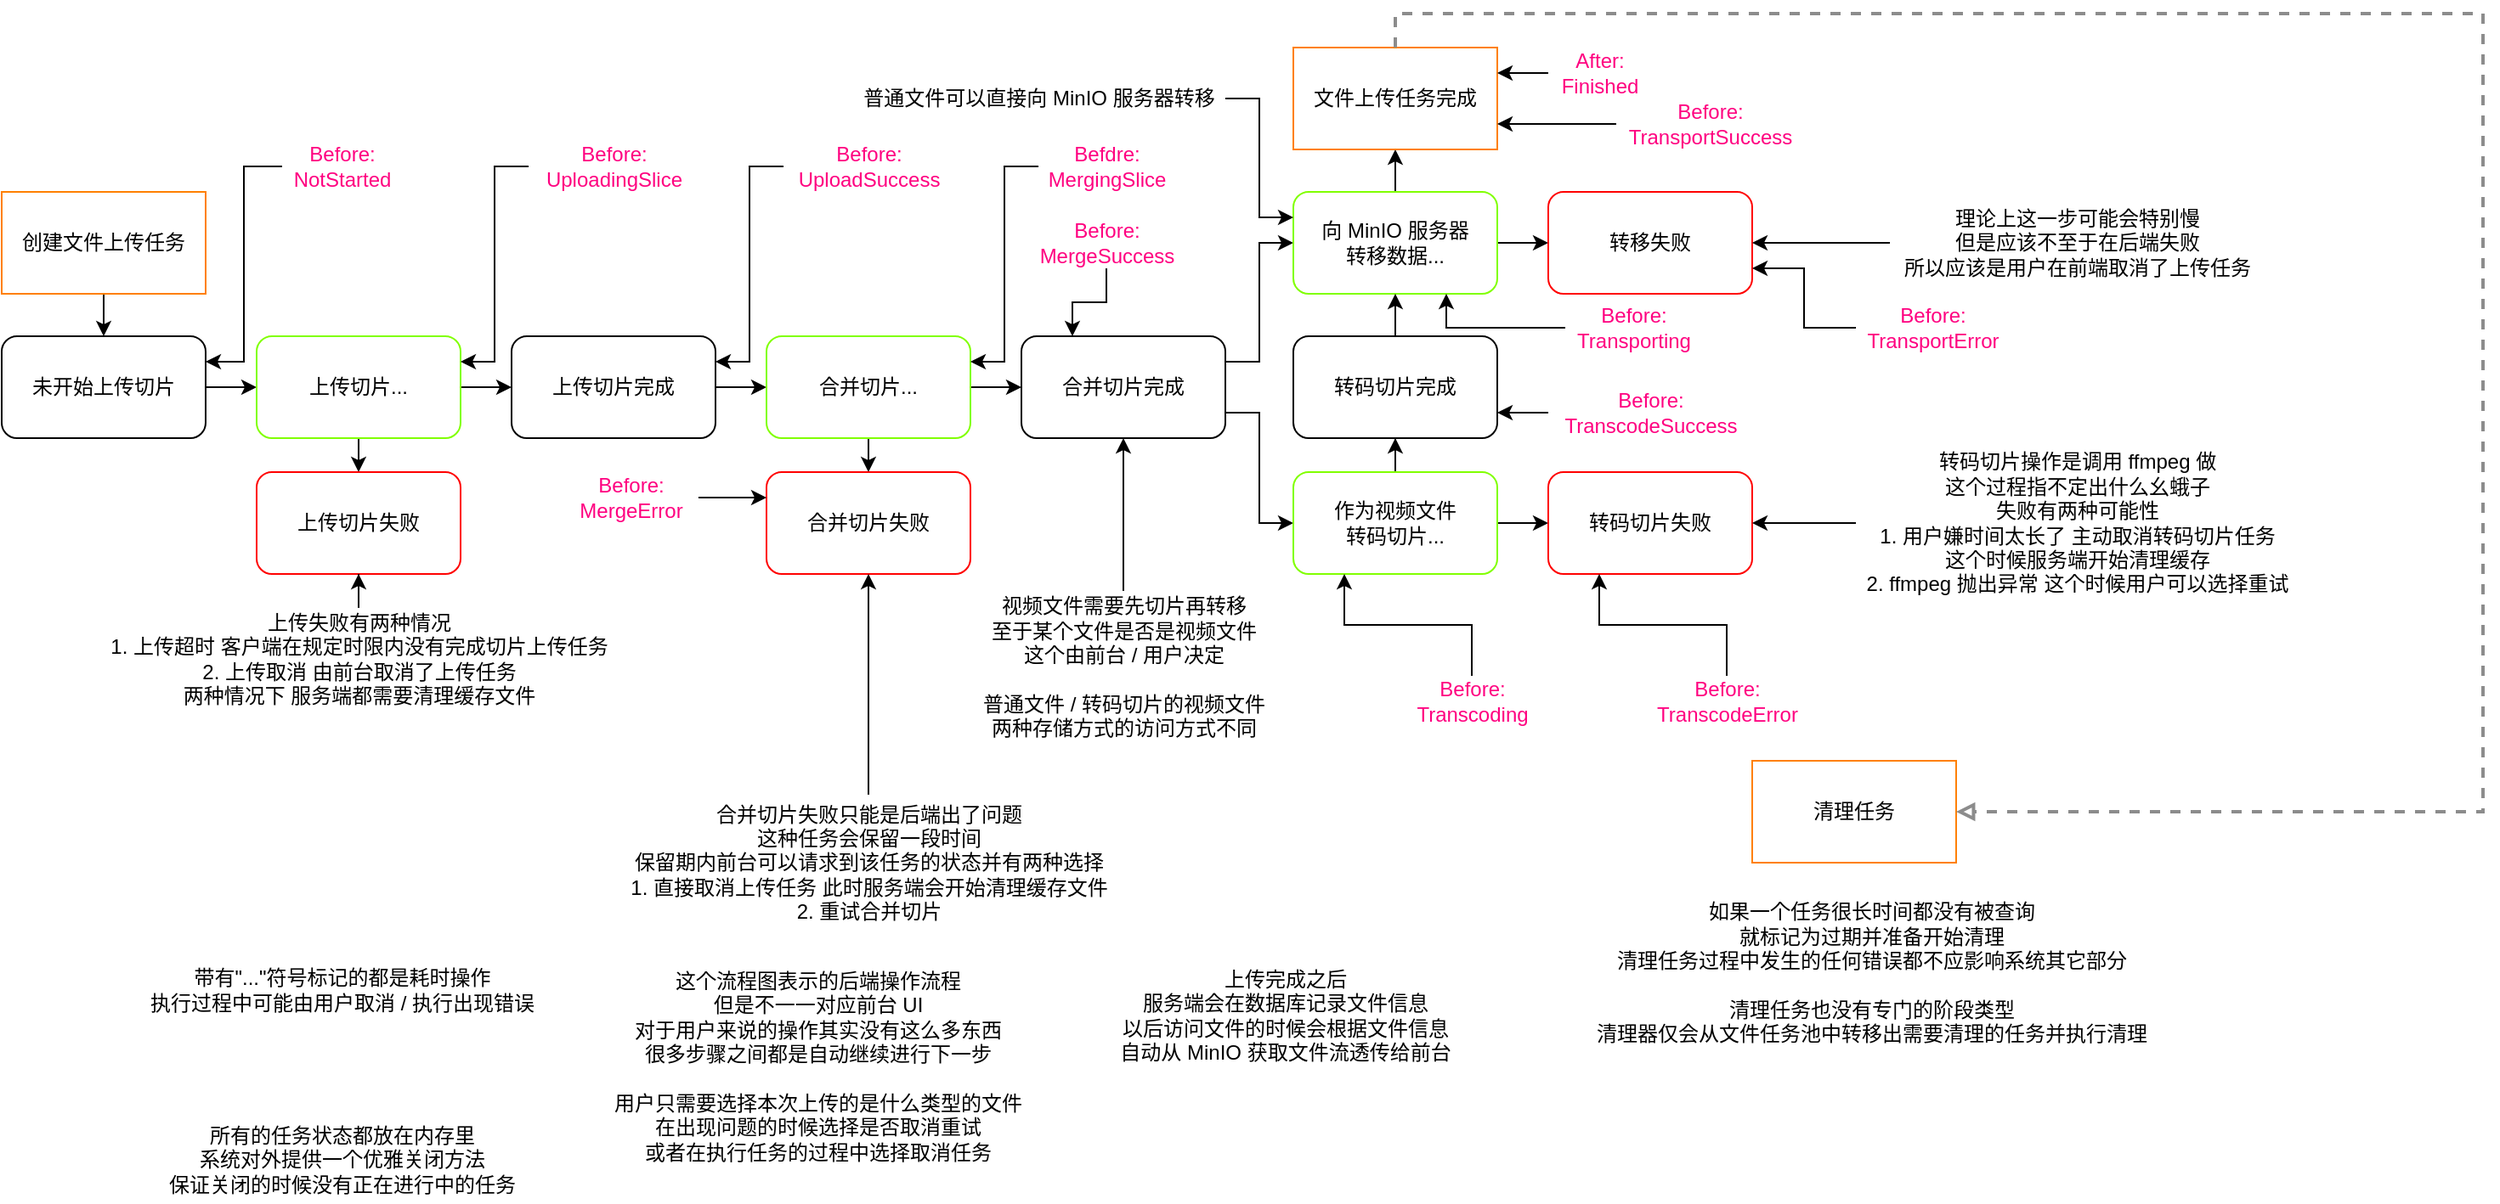 <mxfile compressed="false" version="16.5.1" type="device">
  <diagram id="C5RBs43oDa-KdzZeNtuy" name="文件上传处理流程">
    <mxGraphModel dx="766" dy="765" grid="1" gridSize="10" guides="1" tooltips="1" connect="1" arrows="1" fold="1" page="1" pageScale="1" pageWidth="827" pageHeight="1169" math="0" shadow="0">
      <root>
        <mxCell id="WIyWlLk6GJQsqaUBKTNV-0" />
        <mxCell id="WIyWlLk6GJQsqaUBKTNV-1" parent="WIyWlLk6GJQsqaUBKTNV-0" />
        <mxCell id="_-EV1IGkffC3XaDp03Zx-8" style="edgeStyle=orthogonalEdgeStyle;rounded=0;orthogonalLoop=1;jettySize=auto;html=1;entryX=0.5;entryY=0;entryDx=0;entryDy=0;" parent="WIyWlLk6GJQsqaUBKTNV-1" source="_-EV1IGkffC3XaDp03Zx-3" target="_-EV1IGkffC3XaDp03Zx-5" edge="1">
          <mxGeometry relative="1" as="geometry" />
        </mxCell>
        <mxCell id="_-EV1IGkffC3XaDp03Zx-3" value="创建文件上传任务" style="rounded=0;whiteSpace=wrap;html=1;strokeColor=#FF8000;" parent="WIyWlLk6GJQsqaUBKTNV-1" vertex="1">
          <mxGeometry x="20" y="155" width="120" height="60" as="geometry" />
        </mxCell>
        <mxCell id="_-EV1IGkffC3XaDp03Zx-9" style="edgeStyle=orthogonalEdgeStyle;rounded=0;orthogonalLoop=1;jettySize=auto;html=1;exitX=1;exitY=0.5;exitDx=0;exitDy=0;entryX=0;entryY=0.5;entryDx=0;entryDy=0;" parent="WIyWlLk6GJQsqaUBKTNV-1" source="_-EV1IGkffC3XaDp03Zx-5" target="_-EV1IGkffC3XaDp03Zx-6" edge="1">
          <mxGeometry relative="1" as="geometry" />
        </mxCell>
        <mxCell id="_-EV1IGkffC3XaDp03Zx-5" value="未开始上传切片" style="rounded=1;whiteSpace=wrap;html=1;strokeColor=#000000;" parent="WIyWlLk6GJQsqaUBKTNV-1" vertex="1">
          <mxGeometry x="20" y="240" width="120" height="60" as="geometry" />
        </mxCell>
        <mxCell id="_-EV1IGkffC3XaDp03Zx-10" style="edgeStyle=orthogonalEdgeStyle;rounded=0;orthogonalLoop=1;jettySize=auto;html=1;exitX=1;exitY=0.5;exitDx=0;exitDy=0;entryX=0;entryY=0.5;entryDx=0;entryDy=0;" parent="WIyWlLk6GJQsqaUBKTNV-1" source="_-EV1IGkffC3XaDp03Zx-6" target="_-EV1IGkffC3XaDp03Zx-7" edge="1">
          <mxGeometry relative="1" as="geometry" />
        </mxCell>
        <mxCell id="_-EV1IGkffC3XaDp03Zx-12" style="edgeStyle=orthogonalEdgeStyle;rounded=0;orthogonalLoop=1;jettySize=auto;html=1;exitX=0.5;exitY=1;exitDx=0;exitDy=0;entryX=0.5;entryY=0;entryDx=0;entryDy=0;" parent="WIyWlLk6GJQsqaUBKTNV-1" source="_-EV1IGkffC3XaDp03Zx-6" target="_-EV1IGkffC3XaDp03Zx-11" edge="1">
          <mxGeometry relative="1" as="geometry" />
        </mxCell>
        <mxCell id="_-EV1IGkffC3XaDp03Zx-6" value="上传切片..." style="rounded=1;whiteSpace=wrap;html=1;strokeColor=#80FF00;" parent="WIyWlLk6GJQsqaUBKTNV-1" vertex="1">
          <mxGeometry x="170" y="240" width="120" height="60" as="geometry" />
        </mxCell>
        <mxCell id="_-EV1IGkffC3XaDp03Zx-14" style="edgeStyle=orthogonalEdgeStyle;rounded=0;orthogonalLoop=1;jettySize=auto;html=1;exitX=1;exitY=0.5;exitDx=0;exitDy=0;entryX=0;entryY=0.5;entryDx=0;entryDy=0;" parent="WIyWlLk6GJQsqaUBKTNV-1" source="_-EV1IGkffC3XaDp03Zx-7" target="_-EV1IGkffC3XaDp03Zx-13" edge="1">
          <mxGeometry relative="1" as="geometry" />
        </mxCell>
        <mxCell id="_-EV1IGkffC3XaDp03Zx-7" value="上传切片完成" style="rounded=1;whiteSpace=wrap;html=1;" parent="WIyWlLk6GJQsqaUBKTNV-1" vertex="1">
          <mxGeometry x="320" y="240" width="120" height="60" as="geometry" />
        </mxCell>
        <mxCell id="_-EV1IGkffC3XaDp03Zx-11" value="上传切片失败" style="rounded=1;whiteSpace=wrap;html=1;strokeColor=#FF0000;" parent="WIyWlLk6GJQsqaUBKTNV-1" vertex="1">
          <mxGeometry x="170" y="320" width="120" height="60" as="geometry" />
        </mxCell>
        <mxCell id="_-EV1IGkffC3XaDp03Zx-16" style="edgeStyle=orthogonalEdgeStyle;rounded=0;orthogonalLoop=1;jettySize=auto;html=1;exitX=1;exitY=0.5;exitDx=0;exitDy=0;entryX=0;entryY=0.5;entryDx=0;entryDy=0;" parent="WIyWlLk6GJQsqaUBKTNV-1" source="_-EV1IGkffC3XaDp03Zx-13" target="_-EV1IGkffC3XaDp03Zx-15" edge="1">
          <mxGeometry relative="1" as="geometry" />
        </mxCell>
        <mxCell id="_-EV1IGkffC3XaDp03Zx-31" style="edgeStyle=orthogonalEdgeStyle;rounded=0;orthogonalLoop=1;jettySize=auto;html=1;exitX=0.5;exitY=1;exitDx=0;exitDy=0;entryX=0.5;entryY=0;entryDx=0;entryDy=0;" parent="WIyWlLk6GJQsqaUBKTNV-1" source="_-EV1IGkffC3XaDp03Zx-13" target="_-EV1IGkffC3XaDp03Zx-17" edge="1">
          <mxGeometry relative="1" as="geometry" />
        </mxCell>
        <mxCell id="_-EV1IGkffC3XaDp03Zx-13" value="合并切片..." style="rounded=1;whiteSpace=wrap;html=1;strokeColor=#80FF00;" parent="WIyWlLk6GJQsqaUBKTNV-1" vertex="1">
          <mxGeometry x="470" y="240" width="120" height="60" as="geometry" />
        </mxCell>
        <mxCell id="_-EV1IGkffC3XaDp03Zx-22" style="edgeStyle=orthogonalEdgeStyle;rounded=0;orthogonalLoop=1;jettySize=auto;html=1;exitX=1;exitY=0.25;exitDx=0;exitDy=0;entryX=0;entryY=0.5;entryDx=0;entryDy=0;" parent="WIyWlLk6GJQsqaUBKTNV-1" source="_-EV1IGkffC3XaDp03Zx-15" target="_-EV1IGkffC3XaDp03Zx-19" edge="1">
          <mxGeometry relative="1" as="geometry" />
        </mxCell>
        <mxCell id="_-EV1IGkffC3XaDp03Zx-23" style="edgeStyle=orthogonalEdgeStyle;rounded=0;orthogonalLoop=1;jettySize=auto;html=1;exitX=1;exitY=0.75;exitDx=0;exitDy=0;entryX=0;entryY=0.5;entryDx=0;entryDy=0;" parent="WIyWlLk6GJQsqaUBKTNV-1" source="_-EV1IGkffC3XaDp03Zx-15" target="_-EV1IGkffC3XaDp03Zx-21" edge="1">
          <mxGeometry relative="1" as="geometry" />
        </mxCell>
        <mxCell id="_-EV1IGkffC3XaDp03Zx-15" value="合并切片完成" style="rounded=1;whiteSpace=wrap;html=1;" parent="WIyWlLk6GJQsqaUBKTNV-1" vertex="1">
          <mxGeometry x="620" y="240" width="120" height="60" as="geometry" />
        </mxCell>
        <mxCell id="_-EV1IGkffC3XaDp03Zx-17" value="合并切片失败" style="rounded=1;whiteSpace=wrap;html=1;strokeColor=#FF0000;" parent="WIyWlLk6GJQsqaUBKTNV-1" vertex="1">
          <mxGeometry x="470" y="320" width="120" height="60" as="geometry" />
        </mxCell>
        <mxCell id="_-EV1IGkffC3XaDp03Zx-38" style="edgeStyle=orthogonalEdgeStyle;rounded=0;orthogonalLoop=1;jettySize=auto;html=1;exitX=1;exitY=0.5;exitDx=0;exitDy=0;entryX=0;entryY=0.5;entryDx=0;entryDy=0;" parent="WIyWlLk6GJQsqaUBKTNV-1" source="_-EV1IGkffC3XaDp03Zx-19" target="_-EV1IGkffC3XaDp03Zx-34" edge="1">
          <mxGeometry relative="1" as="geometry" />
        </mxCell>
        <mxCell id="_-EV1IGkffC3XaDp03Zx-47" style="edgeStyle=orthogonalEdgeStyle;rounded=0;orthogonalLoop=1;jettySize=auto;html=1;entryX=0.5;entryY=1;entryDx=0;entryDy=0;" parent="WIyWlLk6GJQsqaUBKTNV-1" source="_-EV1IGkffC3XaDp03Zx-19" target="_-EV1IGkffC3XaDp03Zx-46" edge="1">
          <mxGeometry relative="1" as="geometry" />
        </mxCell>
        <mxCell id="_-EV1IGkffC3XaDp03Zx-19" value="向 MinIO 服务器&lt;br&gt;转移数据..." style="rounded=1;whiteSpace=wrap;html=1;strokeColor=#80FF00;" parent="WIyWlLk6GJQsqaUBKTNV-1" vertex="1">
          <mxGeometry x="780" y="155" width="120" height="60" as="geometry" />
        </mxCell>
        <mxCell id="_-EV1IGkffC3XaDp03Zx-36" style="edgeStyle=orthogonalEdgeStyle;rounded=0;orthogonalLoop=1;jettySize=auto;html=1;entryX=0.5;entryY=1;entryDx=0;entryDy=0;" parent="WIyWlLk6GJQsqaUBKTNV-1" source="_-EV1IGkffC3XaDp03Zx-21" target="_-EV1IGkffC3XaDp03Zx-25" edge="1">
          <mxGeometry relative="1" as="geometry" />
        </mxCell>
        <mxCell id="_-EV1IGkffC3XaDp03Zx-39" style="edgeStyle=orthogonalEdgeStyle;rounded=0;orthogonalLoop=1;jettySize=auto;html=1;exitX=1;exitY=0.5;exitDx=0;exitDy=0;entryX=0;entryY=0.5;entryDx=0;entryDy=0;" parent="WIyWlLk6GJQsqaUBKTNV-1" source="_-EV1IGkffC3XaDp03Zx-21" target="_-EV1IGkffC3XaDp03Zx-29" edge="1">
          <mxGeometry relative="1" as="geometry" />
        </mxCell>
        <mxCell id="_-EV1IGkffC3XaDp03Zx-21" value="作为视频文件&lt;br&gt;转码切片..." style="rounded=1;whiteSpace=wrap;html=1;strokeColor=#80FF00;" parent="WIyWlLk6GJQsqaUBKTNV-1" vertex="1">
          <mxGeometry x="780" y="320" width="120" height="60" as="geometry" />
        </mxCell>
        <mxCell id="_-EV1IGkffC3XaDp03Zx-28" style="edgeStyle=orthogonalEdgeStyle;rounded=0;orthogonalLoop=1;jettySize=auto;html=1;exitX=0.5;exitY=0;exitDx=0;exitDy=0;entryX=0.5;entryY=1;entryDx=0;entryDy=0;" parent="WIyWlLk6GJQsqaUBKTNV-1" source="_-EV1IGkffC3XaDp03Zx-25" target="_-EV1IGkffC3XaDp03Zx-19" edge="1">
          <mxGeometry relative="1" as="geometry" />
        </mxCell>
        <mxCell id="_-EV1IGkffC3XaDp03Zx-25" value="转码切片完成" style="rounded=1;whiteSpace=wrap;html=1;" parent="WIyWlLk6GJQsqaUBKTNV-1" vertex="1">
          <mxGeometry x="780" y="240" width="120" height="60" as="geometry" />
        </mxCell>
        <mxCell id="_-EV1IGkffC3XaDp03Zx-29" value="转码切片失败" style="rounded=1;whiteSpace=wrap;html=1;strokeColor=#FF0000;" parent="WIyWlLk6GJQsqaUBKTNV-1" vertex="1">
          <mxGeometry x="930" y="320" width="120" height="60" as="geometry" />
        </mxCell>
        <mxCell id="_-EV1IGkffC3XaDp03Zx-33" value="带有&quot;...&quot;符号标记的都是耗时操作&lt;br&gt;执行过程中可能由用户取消 / 执行出现错误" style="text;html=1;align=center;verticalAlign=middle;resizable=0;points=[];autosize=1;strokeColor=none;fillColor=none;" parent="WIyWlLk6GJQsqaUBKTNV-1" vertex="1">
          <mxGeometry x="100" y="610" width="240" height="30" as="geometry" />
        </mxCell>
        <mxCell id="_-EV1IGkffC3XaDp03Zx-34" value="转移失败" style="rounded=1;whiteSpace=wrap;html=1;strokeColor=#FF0000;" parent="WIyWlLk6GJQsqaUBKTNV-1" vertex="1">
          <mxGeometry x="930" y="155" width="120" height="60" as="geometry" />
        </mxCell>
        <mxCell id="_-EV1IGkffC3XaDp03Zx-46" value="文件上传任务完成" style="whiteSpace=wrap;html=1;strokeColor=#FF8000;" parent="WIyWlLk6GJQsqaUBKTNV-1" vertex="1">
          <mxGeometry x="780" y="70" width="120" height="60" as="geometry" />
        </mxCell>
        <mxCell id="_-EV1IGkffC3XaDp03Zx-49" style="edgeStyle=orthogonalEdgeStyle;rounded=0;orthogonalLoop=1;jettySize=auto;html=1;entryX=0;entryY=0.25;entryDx=0;entryDy=0;" parent="WIyWlLk6GJQsqaUBKTNV-1" source="_-EV1IGkffC3XaDp03Zx-48" target="_-EV1IGkffC3XaDp03Zx-19" edge="1">
          <mxGeometry relative="1" as="geometry" />
        </mxCell>
        <mxCell id="_-EV1IGkffC3XaDp03Zx-48" value="普通文件可以直接向 MinIO 服务器转移" style="text;html=1;align=center;verticalAlign=middle;resizable=0;points=[];autosize=1;strokeColor=none;fillColor=none;" parent="WIyWlLk6GJQsqaUBKTNV-1" vertex="1">
          <mxGeometry x="520" y="90" width="220" height="20" as="geometry" />
        </mxCell>
        <mxCell id="_-EV1IGkffC3XaDp03Zx-51" style="edgeStyle=orthogonalEdgeStyle;rounded=0;orthogonalLoop=1;jettySize=auto;html=1;entryX=0.5;entryY=1;entryDx=0;entryDy=0;" parent="WIyWlLk6GJQsqaUBKTNV-1" source="_-EV1IGkffC3XaDp03Zx-50" target="_-EV1IGkffC3XaDp03Zx-15" edge="1">
          <mxGeometry relative="1" as="geometry" />
        </mxCell>
        <mxCell id="_-EV1IGkffC3XaDp03Zx-50" value="视频文件需要先切片再转移&lt;br&gt;至于某个文件是否是视频文件&lt;br&gt;这个由前台 / 用户决定&lt;br&gt;&lt;br&gt;普通文件 / 转码切片的视频文件&lt;br&gt;两种存储方式的访问方式不同" style="text;html=1;align=center;verticalAlign=middle;resizable=0;points=[];autosize=1;strokeColor=none;fillColor=none;" parent="WIyWlLk6GJQsqaUBKTNV-1" vertex="1">
          <mxGeometry x="590" y="390" width="180" height="90" as="geometry" />
        </mxCell>
        <mxCell id="_-EV1IGkffC3XaDp03Zx-53" style="edgeStyle=orthogonalEdgeStyle;rounded=0;orthogonalLoop=1;jettySize=auto;html=1;entryX=0.5;entryY=1;entryDx=0;entryDy=0;" parent="WIyWlLk6GJQsqaUBKTNV-1" source="_-EV1IGkffC3XaDp03Zx-52" target="_-EV1IGkffC3XaDp03Zx-11" edge="1">
          <mxGeometry relative="1" as="geometry" />
        </mxCell>
        <mxCell id="_-EV1IGkffC3XaDp03Zx-52" value="上传失败有两种情况&lt;br&gt;1. 上传超时 客户端在规定时限内没有完成切片上传任务&lt;br&gt;2. 上传取消 由前台取消了上传任务&lt;br&gt;两种情况下 服务端都需要清理缓存文件" style="text;html=1;align=center;verticalAlign=middle;resizable=0;points=[];autosize=1;strokeColor=none;fillColor=none;" parent="WIyWlLk6GJQsqaUBKTNV-1" vertex="1">
          <mxGeometry x="75" y="400" width="310" height="60" as="geometry" />
        </mxCell>
        <mxCell id="_-EV1IGkffC3XaDp03Zx-55" style="edgeStyle=orthogonalEdgeStyle;rounded=0;orthogonalLoop=1;jettySize=auto;html=1;entryX=0.5;entryY=1;entryDx=0;entryDy=0;" parent="WIyWlLk6GJQsqaUBKTNV-1" source="_-EV1IGkffC3XaDp03Zx-54" target="_-EV1IGkffC3XaDp03Zx-17" edge="1">
          <mxGeometry relative="1" as="geometry" />
        </mxCell>
        <mxCell id="_-EV1IGkffC3XaDp03Zx-54" value="合并切片失败只能是后端出了问题&lt;br&gt;这种任务会保留一段时间&lt;br&gt;保留期内前台可以请求到该任务的状态并有两种选择&lt;br&gt;1. 直接取消上传任务 此时服务端会开始清理缓存文件&lt;br&gt;2. 重试合并切片" style="text;html=1;align=center;verticalAlign=middle;resizable=0;points=[];autosize=1;strokeColor=none;fillColor=none;" parent="WIyWlLk6GJQsqaUBKTNV-1" vertex="1">
          <mxGeometry x="380" y="510" width="300" height="80" as="geometry" />
        </mxCell>
        <mxCell id="_-EV1IGkffC3XaDp03Zx-58" style="edgeStyle=orthogonalEdgeStyle;rounded=0;orthogonalLoop=1;jettySize=auto;html=1;" parent="WIyWlLk6GJQsqaUBKTNV-1" source="_-EV1IGkffC3XaDp03Zx-56" target="_-EV1IGkffC3XaDp03Zx-29" edge="1">
          <mxGeometry relative="1" as="geometry" />
        </mxCell>
        <mxCell id="_-EV1IGkffC3XaDp03Zx-56" value="转码切片操作是调用 ffmpeg 做&lt;br&gt;这个过程指不定出什么幺蛾子&lt;br&gt;失败有两种可能性&lt;br&gt;1. 用户嫌时间太长了 主动取消转码切片任务&lt;br&gt;这个时候服务端开始清理缓存&lt;br&gt;2. ffmpeg 抛出异常 这个时候用户可以选择重试" style="text;html=1;align=center;verticalAlign=middle;resizable=0;points=[];autosize=1;strokeColor=none;fillColor=none;" parent="WIyWlLk6GJQsqaUBKTNV-1" vertex="1">
          <mxGeometry x="1111" y="305" width="260" height="90" as="geometry" />
        </mxCell>
        <mxCell id="_-EV1IGkffC3XaDp03Zx-60" style="edgeStyle=orthogonalEdgeStyle;rounded=0;orthogonalLoop=1;jettySize=auto;html=1;entryX=1;entryY=0.5;entryDx=0;entryDy=0;" parent="WIyWlLk6GJQsqaUBKTNV-1" source="_-EV1IGkffC3XaDp03Zx-59" target="_-EV1IGkffC3XaDp03Zx-34" edge="1">
          <mxGeometry relative="1" as="geometry" />
        </mxCell>
        <mxCell id="_-EV1IGkffC3XaDp03Zx-59" value="理论上这一步可能会特别慢&lt;br&gt;但是应该不至于在后端失败&lt;br&gt;所以应该是用户在前端取消了上传任务" style="text;html=1;align=center;verticalAlign=middle;resizable=0;points=[];autosize=1;strokeColor=none;fillColor=none;" parent="WIyWlLk6GJQsqaUBKTNV-1" vertex="1">
          <mxGeometry x="1131" y="160" width="220" height="50" as="geometry" />
        </mxCell>
        <mxCell id="_-EV1IGkffC3XaDp03Zx-61" value="所有的任务状态都放在内存里&lt;br&gt;系统对外提供一个优雅关闭方法&lt;br&gt;保证关闭的时候没有正在进行中的任务" style="text;html=1;align=center;verticalAlign=middle;resizable=0;points=[];autosize=1;strokeColor=none;fillColor=none;" parent="WIyWlLk6GJQsqaUBKTNV-1" vertex="1">
          <mxGeometry x="110" y="700" width="220" height="50" as="geometry" />
        </mxCell>
        <mxCell id="cxq3kuLBUq8-rETzfqgn-0" value="这个流程图表示的后端操作流程&lt;br&gt;但是不一一对应前台 UI&lt;br&gt;对于用户来说的操作其实没有这么多东西&lt;br&gt;很多步骤之间都是自动继续进行下一步&lt;br&gt;&lt;br&gt;用户只需要选择本次上传的是什么类型的文件&lt;br&gt;在出现问题的时候选择是否取消重试&lt;br&gt;或者在执行任务的过程中选择取消任务" style="text;html=1;align=center;verticalAlign=middle;resizable=0;points=[];autosize=1;strokeColor=none;fillColor=none;" parent="WIyWlLk6GJQsqaUBKTNV-1" vertex="1">
          <mxGeometry x="370" y="610" width="260" height="120" as="geometry" />
        </mxCell>
        <mxCell id="cxq3kuLBUq8-rETzfqgn-1" value="上传完成之后&lt;br&gt;服务端会在数据库记录文件信息&lt;br&gt;以后访问文件的时候会根据文件信息&lt;br&gt;自动从 MinIO 获取文件流透传给前台" style="text;html=1;align=center;verticalAlign=middle;resizable=0;points=[];autosize=1;strokeColor=none;fillColor=none;" parent="WIyWlLk6GJQsqaUBKTNV-1" vertex="1">
          <mxGeometry x="670" y="610" width="210" height="60" as="geometry" />
        </mxCell>
        <mxCell id="cxq3kuLBUq8-rETzfqgn-7" style="edgeStyle=orthogonalEdgeStyle;rounded=0;orthogonalLoop=1;jettySize=auto;html=1;entryX=1;entryY=0.25;entryDx=0;entryDy=0;" parent="WIyWlLk6GJQsqaUBKTNV-1" source="cxq3kuLBUq8-rETzfqgn-6" target="_-EV1IGkffC3XaDp03Zx-5" edge="1">
          <mxGeometry relative="1" as="geometry" />
        </mxCell>
        <mxCell id="cxq3kuLBUq8-rETzfqgn-6" value="Before:&lt;br&gt;NotStarted" style="text;html=1;align=center;verticalAlign=middle;resizable=0;points=[];autosize=1;strokeColor=none;fillColor=none;fontColor=#FF0080;" parent="WIyWlLk6GJQsqaUBKTNV-1" vertex="1">
          <mxGeometry x="185" y="125" width="70" height="30" as="geometry" />
        </mxCell>
        <mxCell id="cxq3kuLBUq8-rETzfqgn-9" style="edgeStyle=orthogonalEdgeStyle;rounded=0;orthogonalLoop=1;jettySize=auto;html=1;entryX=1;entryY=0.25;entryDx=0;entryDy=0;" parent="WIyWlLk6GJQsqaUBKTNV-1" source="cxq3kuLBUq8-rETzfqgn-8" target="_-EV1IGkffC3XaDp03Zx-6" edge="1">
          <mxGeometry relative="1" as="geometry" />
        </mxCell>
        <mxCell id="cxq3kuLBUq8-rETzfqgn-8" value="Before:&lt;br&gt;UploadingSlice" style="text;html=1;align=center;verticalAlign=middle;resizable=0;points=[];autosize=1;strokeColor=none;fillColor=none;fontColor=#FF0080;" parent="WIyWlLk6GJQsqaUBKTNV-1" vertex="1">
          <mxGeometry x="330" y="125" width="100" height="30" as="geometry" />
        </mxCell>
        <mxCell id="cxq3kuLBUq8-rETzfqgn-11" style="edgeStyle=orthogonalEdgeStyle;rounded=0;orthogonalLoop=1;jettySize=auto;html=1;entryX=1;entryY=0.25;entryDx=0;entryDy=0;" parent="WIyWlLk6GJQsqaUBKTNV-1" source="cxq3kuLBUq8-rETzfqgn-10" target="_-EV1IGkffC3XaDp03Zx-7" edge="1">
          <mxGeometry relative="1" as="geometry" />
        </mxCell>
        <mxCell id="cxq3kuLBUq8-rETzfqgn-10" value="Before:&lt;br&gt;UploadSuccess" style="text;html=1;align=center;verticalAlign=middle;resizable=0;points=[];autosize=1;strokeColor=none;fillColor=none;fontColor=#FF0080;" parent="WIyWlLk6GJQsqaUBKTNV-1" vertex="1">
          <mxGeometry x="480" y="125" width="100" height="30" as="geometry" />
        </mxCell>
        <mxCell id="cxq3kuLBUq8-rETzfqgn-14" style="edgeStyle=orthogonalEdgeStyle;rounded=0;orthogonalLoop=1;jettySize=auto;html=1;entryX=1;entryY=0.25;entryDx=0;entryDy=0;" parent="WIyWlLk6GJQsqaUBKTNV-1" source="cxq3kuLBUq8-rETzfqgn-13" target="_-EV1IGkffC3XaDp03Zx-13" edge="1">
          <mxGeometry relative="1" as="geometry" />
        </mxCell>
        <mxCell id="cxq3kuLBUq8-rETzfqgn-13" value="Befdre:&lt;br&gt;MergingSlice" style="text;html=1;align=center;verticalAlign=middle;resizable=0;points=[];autosize=1;strokeColor=none;fillColor=none;fontColor=#FF0080;" parent="WIyWlLk6GJQsqaUBKTNV-1" vertex="1">
          <mxGeometry x="630" y="125" width="80" height="30" as="geometry" />
        </mxCell>
        <mxCell id="cxq3kuLBUq8-rETzfqgn-17" style="edgeStyle=orthogonalEdgeStyle;rounded=0;orthogonalLoop=1;jettySize=auto;html=1;entryX=0.25;entryY=0;entryDx=0;entryDy=0;" parent="WIyWlLk6GJQsqaUBKTNV-1" source="cxq3kuLBUq8-rETzfqgn-15" target="_-EV1IGkffC3XaDp03Zx-15" edge="1">
          <mxGeometry relative="1" as="geometry" />
        </mxCell>
        <mxCell id="cxq3kuLBUq8-rETzfqgn-15" value="Before:&lt;br&gt;MergeSuccess" style="text;html=1;align=center;verticalAlign=middle;resizable=0;points=[];autosize=1;strokeColor=none;fillColor=none;fontColor=#FF0080;" parent="WIyWlLk6GJQsqaUBKTNV-1" vertex="1">
          <mxGeometry x="625" y="170" width="90" height="30" as="geometry" />
        </mxCell>
        <mxCell id="cxq3kuLBUq8-rETzfqgn-19" style="edgeStyle=orthogonalEdgeStyle;rounded=0;orthogonalLoop=1;jettySize=auto;html=1;entryX=0;entryY=0.25;entryDx=0;entryDy=0;" parent="WIyWlLk6GJQsqaUBKTNV-1" source="cxq3kuLBUq8-rETzfqgn-18" target="_-EV1IGkffC3XaDp03Zx-17" edge="1">
          <mxGeometry relative="1" as="geometry" />
        </mxCell>
        <mxCell id="cxq3kuLBUq8-rETzfqgn-18" value="Before:&lt;br&gt;MergeError" style="text;html=1;align=center;verticalAlign=middle;resizable=0;points=[];autosize=1;strokeColor=none;fillColor=none;fontColor=#FF0080;" parent="WIyWlLk6GJQsqaUBKTNV-1" vertex="1">
          <mxGeometry x="350" y="320" width="80" height="30" as="geometry" />
        </mxCell>
        <mxCell id="cxq3kuLBUq8-rETzfqgn-21" style="edgeStyle=orthogonalEdgeStyle;rounded=0;orthogonalLoop=1;jettySize=auto;html=1;entryX=0.25;entryY=1;entryDx=0;entryDy=0;" parent="WIyWlLk6GJQsqaUBKTNV-1" source="cxq3kuLBUq8-rETzfqgn-20" target="_-EV1IGkffC3XaDp03Zx-21" edge="1">
          <mxGeometry relative="1" as="geometry" />
        </mxCell>
        <mxCell id="cxq3kuLBUq8-rETzfqgn-20" value="Before:&lt;br&gt;Transcoding" style="text;html=1;align=center;verticalAlign=middle;resizable=0;points=[];autosize=1;strokeColor=none;fillColor=none;fontColor=#FF0080;" parent="WIyWlLk6GJQsqaUBKTNV-1" vertex="1">
          <mxGeometry x="845" y="440" width="80" height="30" as="geometry" />
        </mxCell>
        <mxCell id="cxq3kuLBUq8-rETzfqgn-23" style="edgeStyle=orthogonalEdgeStyle;rounded=0;orthogonalLoop=1;jettySize=auto;html=1;entryX=0.25;entryY=1;entryDx=0;entryDy=0;" parent="WIyWlLk6GJQsqaUBKTNV-1" source="cxq3kuLBUq8-rETzfqgn-22" target="_-EV1IGkffC3XaDp03Zx-29" edge="1">
          <mxGeometry relative="1" as="geometry" />
        </mxCell>
        <mxCell id="cxq3kuLBUq8-rETzfqgn-22" value="Before:&lt;br&gt;TranscodeError" style="text;html=1;align=center;verticalAlign=middle;resizable=0;points=[];autosize=1;strokeColor=none;fillColor=none;fontColor=#FF0080;" parent="WIyWlLk6GJQsqaUBKTNV-1" vertex="1">
          <mxGeometry x="985" y="440" width="100" height="30" as="geometry" />
        </mxCell>
        <mxCell id="cxq3kuLBUq8-rETzfqgn-25" style="edgeStyle=orthogonalEdgeStyle;rounded=0;orthogonalLoop=1;jettySize=auto;html=1;entryX=1;entryY=0.75;entryDx=0;entryDy=0;" parent="WIyWlLk6GJQsqaUBKTNV-1" source="cxq3kuLBUq8-rETzfqgn-24" target="_-EV1IGkffC3XaDp03Zx-25" edge="1">
          <mxGeometry relative="1" as="geometry" />
        </mxCell>
        <mxCell id="cxq3kuLBUq8-rETzfqgn-24" value="Before:&lt;br&gt;TranscodeSuccess" style="text;html=1;align=center;verticalAlign=middle;resizable=0;points=[];autosize=1;strokeColor=none;fillColor=none;fontColor=#FF0080;" parent="WIyWlLk6GJQsqaUBKTNV-1" vertex="1">
          <mxGeometry x="930" y="270" width="120" height="30" as="geometry" />
        </mxCell>
        <mxCell id="cxq3kuLBUq8-rETzfqgn-27" style="edgeStyle=orthogonalEdgeStyle;rounded=0;orthogonalLoop=1;jettySize=auto;html=1;entryX=0.75;entryY=1;entryDx=0;entryDy=0;" parent="WIyWlLk6GJQsqaUBKTNV-1" source="cxq3kuLBUq8-rETzfqgn-26" target="_-EV1IGkffC3XaDp03Zx-19" edge="1">
          <mxGeometry relative="1" as="geometry" />
        </mxCell>
        <mxCell id="cxq3kuLBUq8-rETzfqgn-26" value="Before:&lt;br&gt;Transporting" style="text;html=1;align=center;verticalAlign=middle;resizable=0;points=[];autosize=1;strokeColor=none;fillColor=none;fontColor=#FF0080;" parent="WIyWlLk6GJQsqaUBKTNV-1" vertex="1">
          <mxGeometry x="940" y="220" width="80" height="30" as="geometry" />
        </mxCell>
        <mxCell id="cxq3kuLBUq8-rETzfqgn-30" style="edgeStyle=orthogonalEdgeStyle;rounded=0;orthogonalLoop=1;jettySize=auto;html=1;entryX=1;entryY=0.75;entryDx=0;entryDy=0;" parent="WIyWlLk6GJQsqaUBKTNV-1" source="cxq3kuLBUq8-rETzfqgn-29" target="_-EV1IGkffC3XaDp03Zx-34" edge="1">
          <mxGeometry relative="1" as="geometry" />
        </mxCell>
        <mxCell id="cxq3kuLBUq8-rETzfqgn-29" value="Before:&lt;br&gt;TransportError" style="text;html=1;align=center;verticalAlign=middle;resizable=0;points=[];autosize=1;strokeColor=none;fillColor=none;fontColor=#FF0080;" parent="WIyWlLk6GJQsqaUBKTNV-1" vertex="1">
          <mxGeometry x="1111" y="220" width="90" height="30" as="geometry" />
        </mxCell>
        <mxCell id="cxq3kuLBUq8-rETzfqgn-33" style="edgeStyle=orthogonalEdgeStyle;rounded=0;orthogonalLoop=1;jettySize=auto;html=1;entryX=1;entryY=0.75;entryDx=0;entryDy=0;" parent="WIyWlLk6GJQsqaUBKTNV-1" source="cxq3kuLBUq8-rETzfqgn-31" target="_-EV1IGkffC3XaDp03Zx-46" edge="1">
          <mxGeometry relative="1" as="geometry" />
        </mxCell>
        <mxCell id="cxq3kuLBUq8-rETzfqgn-31" value="Before:&lt;br&gt;TransportSuccess" style="text;html=1;align=center;verticalAlign=middle;resizable=0;points=[];autosize=1;strokeColor=none;fillColor=none;fontColor=#FF0080;" parent="WIyWlLk6GJQsqaUBKTNV-1" vertex="1">
          <mxGeometry x="970" y="100" width="110" height="30" as="geometry" />
        </mxCell>
        <mxCell id="cxq3kuLBUq8-rETzfqgn-35" style="edgeStyle=orthogonalEdgeStyle;rounded=0;orthogonalLoop=1;jettySize=auto;html=1;entryX=1;entryY=0.25;entryDx=0;entryDy=0;" parent="WIyWlLk6GJQsqaUBKTNV-1" source="cxq3kuLBUq8-rETzfqgn-34" target="_-EV1IGkffC3XaDp03Zx-46" edge="1">
          <mxGeometry relative="1" as="geometry" />
        </mxCell>
        <mxCell id="cxq3kuLBUq8-rETzfqgn-34" value="After:&lt;br&gt;Finished" style="text;html=1;align=center;verticalAlign=middle;resizable=0;points=[];autosize=1;strokeColor=none;fillColor=none;fontColor=#FF0080;" parent="WIyWlLk6GJQsqaUBKTNV-1" vertex="1">
          <mxGeometry x="930" y="70" width="60" height="30" as="geometry" />
        </mxCell>
        <mxCell id="ByxrjLVyfp9T0OsNKZER-2" value="清理任务" style="rounded=0;whiteSpace=wrap;html=1;strokeColor=#FF8000;" parent="WIyWlLk6GJQsqaUBKTNV-1" vertex="1">
          <mxGeometry x="1050" y="490" width="120" height="60" as="geometry" />
        </mxCell>
        <mxCell id="ByxrjLVyfp9T0OsNKZER-5" value="如果一个任务很长时间都没有被查询&lt;br&gt;就标记为过期并准备开始清理&lt;br&gt;清理任务过程中发生的任何错误都不应影响系统其它部分&lt;br&gt;&lt;br&gt;清理任务也没有专门的阶段类型&lt;br&gt;清理器仅会从文件任务池中转移出需要清理的任务并执行清理&lt;br&gt;" style="text;html=1;align=center;verticalAlign=middle;resizable=0;points=[];autosize=1;strokeColor=none;fillColor=none;" parent="WIyWlLk6GJQsqaUBKTNV-1" vertex="1">
          <mxGeometry x="950" y="570" width="340" height="90" as="geometry" />
        </mxCell>
        <mxCell id="ByxrjLVyfp9T0OsNKZER-10" value="" style="endArrow=block;dashed=1;html=1;exitX=0.5;exitY=0;exitDx=0;exitDy=0;entryX=1;entryY=0.5;entryDx=0;entryDy=0;rounded=0;strokeWidth=2;startArrow=none;startFill=0;endFill=0;strokeColor=#8C8C8C;shadow=0;" parent="WIyWlLk6GJQsqaUBKTNV-1" source="_-EV1IGkffC3XaDp03Zx-46" target="ByxrjLVyfp9T0OsNKZER-2" edge="1">
          <mxGeometry width="50" height="50" relative="1" as="geometry">
            <mxPoint x="860" y="60" as="sourcePoint" />
            <mxPoint x="1480" y="50" as="targetPoint" />
            <Array as="points">
              <mxPoint x="840" y="50" />
              <mxPoint x="1480" y="50" />
              <mxPoint x="1480" y="520" />
            </Array>
          </mxGeometry>
        </mxCell>
      </root>
    </mxGraphModel>
  </diagram>
</mxfile>
